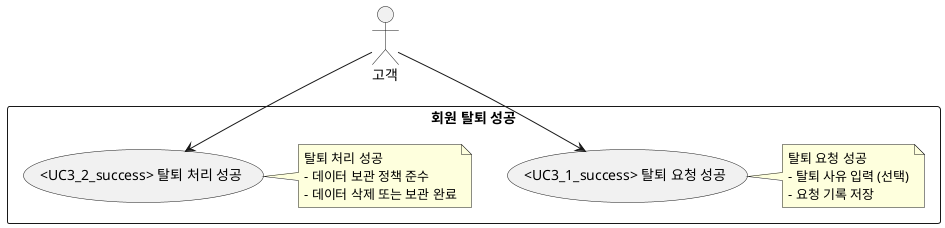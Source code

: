 @startuml
actor "고객" as Customer

rectangle "회원 탈퇴 성공" {
  usecase "<UC3_1_success> 탈퇴 요청 성공" as UC3_1_success
  note right
  탈퇴 요청 성공
  - 탈퇴 사유 입력 (선택)
  - 요청 기록 저장
  end note

  usecase "<UC3_2_success> 탈퇴 처리 성공" as UC3_2_success
  note right
  탈퇴 처리 성공
  - 데이터 보관 정책 준수
  - 데이터 삭제 또는 보관 완료
  end note
}

Customer --> UC3_1_success
Customer --> UC3_2_success
@enduml
